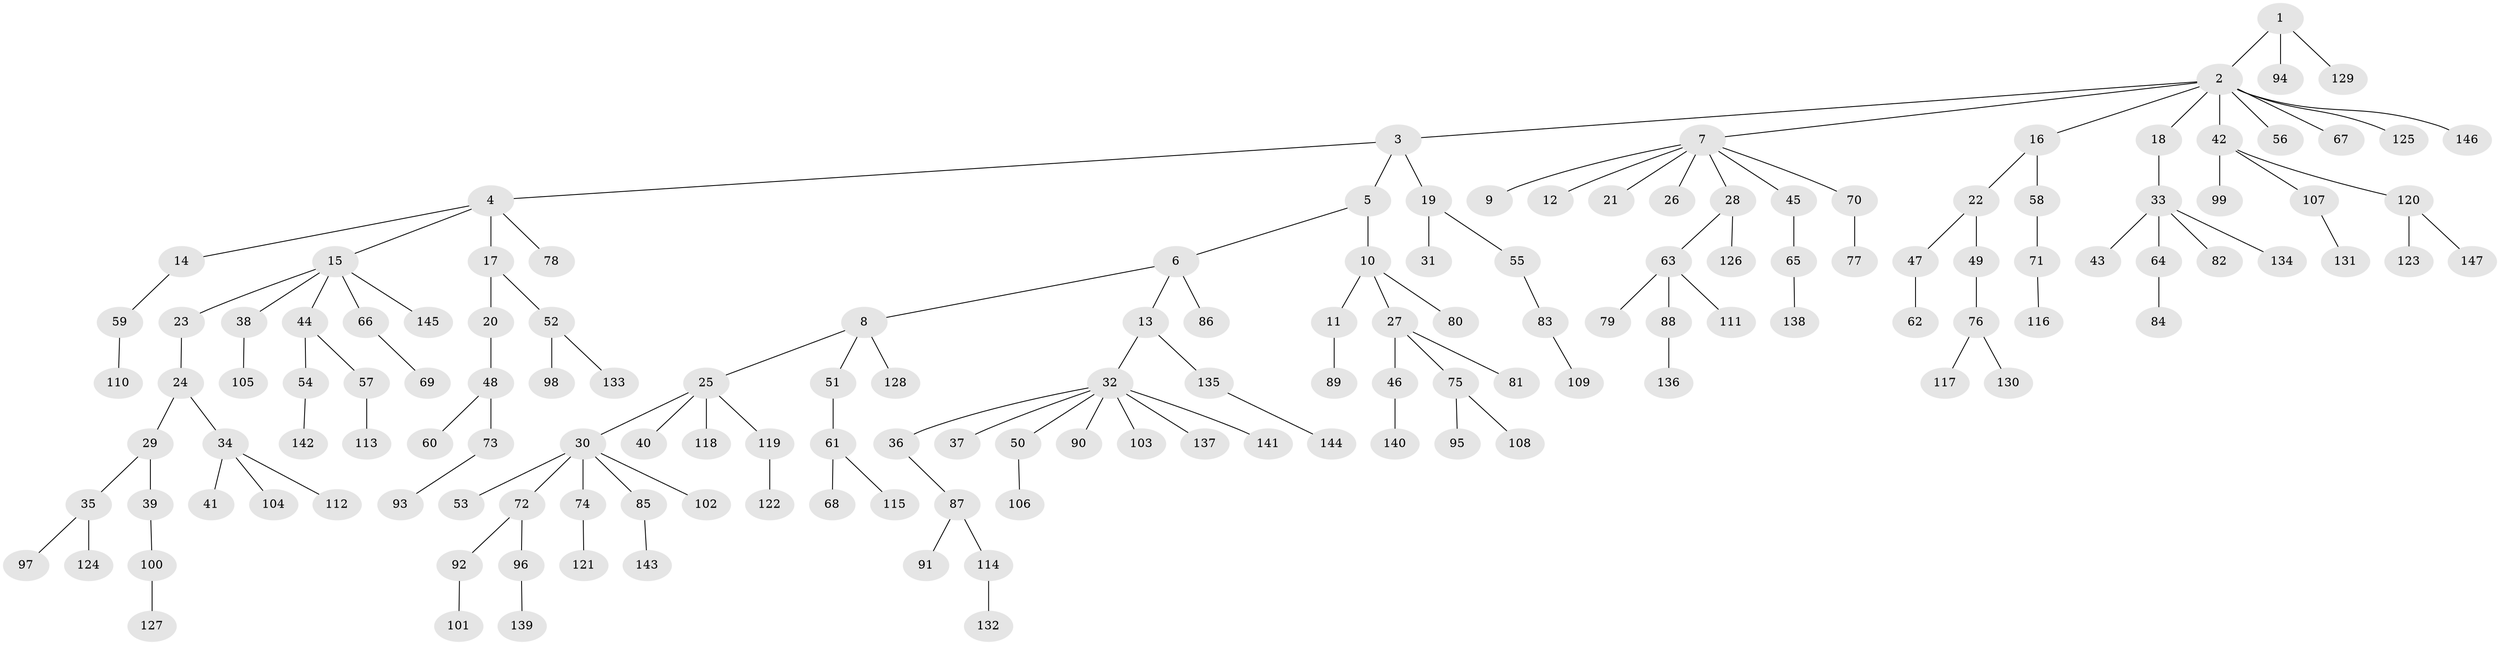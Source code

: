 // Generated by graph-tools (version 1.1) at 2025/15/03/09/25 04:15:32]
// undirected, 147 vertices, 146 edges
graph export_dot {
graph [start="1"]
  node [color=gray90,style=filled];
  1;
  2;
  3;
  4;
  5;
  6;
  7;
  8;
  9;
  10;
  11;
  12;
  13;
  14;
  15;
  16;
  17;
  18;
  19;
  20;
  21;
  22;
  23;
  24;
  25;
  26;
  27;
  28;
  29;
  30;
  31;
  32;
  33;
  34;
  35;
  36;
  37;
  38;
  39;
  40;
  41;
  42;
  43;
  44;
  45;
  46;
  47;
  48;
  49;
  50;
  51;
  52;
  53;
  54;
  55;
  56;
  57;
  58;
  59;
  60;
  61;
  62;
  63;
  64;
  65;
  66;
  67;
  68;
  69;
  70;
  71;
  72;
  73;
  74;
  75;
  76;
  77;
  78;
  79;
  80;
  81;
  82;
  83;
  84;
  85;
  86;
  87;
  88;
  89;
  90;
  91;
  92;
  93;
  94;
  95;
  96;
  97;
  98;
  99;
  100;
  101;
  102;
  103;
  104;
  105;
  106;
  107;
  108;
  109;
  110;
  111;
  112;
  113;
  114;
  115;
  116;
  117;
  118;
  119;
  120;
  121;
  122;
  123;
  124;
  125;
  126;
  127;
  128;
  129;
  130;
  131;
  132;
  133;
  134;
  135;
  136;
  137;
  138;
  139;
  140;
  141;
  142;
  143;
  144;
  145;
  146;
  147;
  1 -- 2;
  1 -- 94;
  1 -- 129;
  2 -- 3;
  2 -- 7;
  2 -- 16;
  2 -- 18;
  2 -- 42;
  2 -- 56;
  2 -- 67;
  2 -- 125;
  2 -- 146;
  3 -- 4;
  3 -- 5;
  3 -- 19;
  4 -- 14;
  4 -- 15;
  4 -- 17;
  4 -- 78;
  5 -- 6;
  5 -- 10;
  6 -- 8;
  6 -- 13;
  6 -- 86;
  7 -- 9;
  7 -- 12;
  7 -- 21;
  7 -- 26;
  7 -- 28;
  7 -- 45;
  7 -- 70;
  8 -- 25;
  8 -- 51;
  8 -- 128;
  10 -- 11;
  10 -- 27;
  10 -- 80;
  11 -- 89;
  13 -- 32;
  13 -- 135;
  14 -- 59;
  15 -- 23;
  15 -- 38;
  15 -- 44;
  15 -- 66;
  15 -- 145;
  16 -- 22;
  16 -- 58;
  17 -- 20;
  17 -- 52;
  18 -- 33;
  19 -- 31;
  19 -- 55;
  20 -- 48;
  22 -- 47;
  22 -- 49;
  23 -- 24;
  24 -- 29;
  24 -- 34;
  25 -- 30;
  25 -- 40;
  25 -- 118;
  25 -- 119;
  27 -- 46;
  27 -- 75;
  27 -- 81;
  28 -- 63;
  28 -- 126;
  29 -- 35;
  29 -- 39;
  30 -- 53;
  30 -- 72;
  30 -- 74;
  30 -- 85;
  30 -- 102;
  32 -- 36;
  32 -- 37;
  32 -- 50;
  32 -- 90;
  32 -- 103;
  32 -- 137;
  32 -- 141;
  33 -- 43;
  33 -- 64;
  33 -- 82;
  33 -- 134;
  34 -- 41;
  34 -- 104;
  34 -- 112;
  35 -- 97;
  35 -- 124;
  36 -- 87;
  38 -- 105;
  39 -- 100;
  42 -- 99;
  42 -- 107;
  42 -- 120;
  44 -- 54;
  44 -- 57;
  45 -- 65;
  46 -- 140;
  47 -- 62;
  48 -- 60;
  48 -- 73;
  49 -- 76;
  50 -- 106;
  51 -- 61;
  52 -- 98;
  52 -- 133;
  54 -- 142;
  55 -- 83;
  57 -- 113;
  58 -- 71;
  59 -- 110;
  61 -- 68;
  61 -- 115;
  63 -- 79;
  63 -- 88;
  63 -- 111;
  64 -- 84;
  65 -- 138;
  66 -- 69;
  70 -- 77;
  71 -- 116;
  72 -- 92;
  72 -- 96;
  73 -- 93;
  74 -- 121;
  75 -- 95;
  75 -- 108;
  76 -- 117;
  76 -- 130;
  83 -- 109;
  85 -- 143;
  87 -- 91;
  87 -- 114;
  88 -- 136;
  92 -- 101;
  96 -- 139;
  100 -- 127;
  107 -- 131;
  114 -- 132;
  119 -- 122;
  120 -- 123;
  120 -- 147;
  135 -- 144;
}
